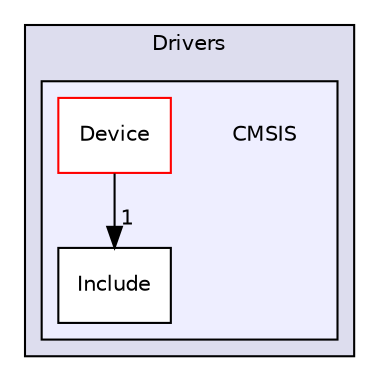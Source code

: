 digraph "/home/runner/work/SDcardBootloader/SDcardBootloader/bootloader/Drivers/CMSIS" {
  compound=true
  node [ fontsize="10", fontname="Helvetica"];
  edge [ labelfontsize="10", labelfontname="Helvetica"];
  subgraph clusterdir_60925fc218da8ca7908795bf5f624060 {
    graph [ bgcolor="#ddddee", pencolor="black", label="Drivers" fontname="Helvetica", fontsize="10", URL="dir_60925fc218da8ca7908795bf5f624060.html"]
  subgraph clusterdir_bd09ff09a9c7d83a4c030dbdaee94d76 {
    graph [ bgcolor="#eeeeff", pencolor="black", label="" URL="dir_bd09ff09a9c7d83a4c030dbdaee94d76.html"];
    dir_bd09ff09a9c7d83a4c030dbdaee94d76 [shape=plaintext label="CMSIS"];
  dir_d21952a90114fc86c250d1e94e45c8f9 [shape=box label="Device" fillcolor="white" style="filled" color="red" URL="dir_d21952a90114fc86c250d1e94e45c8f9.html"];
  dir_5d6a8c3e4e61116f4938be35d8adfd18 [shape=box label="Include" fillcolor="white" style="filled" URL="dir_5d6a8c3e4e61116f4938be35d8adfd18.html"];
  }
  }
  dir_d21952a90114fc86c250d1e94e45c8f9->dir_5d6a8c3e4e61116f4938be35d8adfd18 [headlabel="1", labeldistance=1.5 headhref="dir_000020_000024.html"];
}
